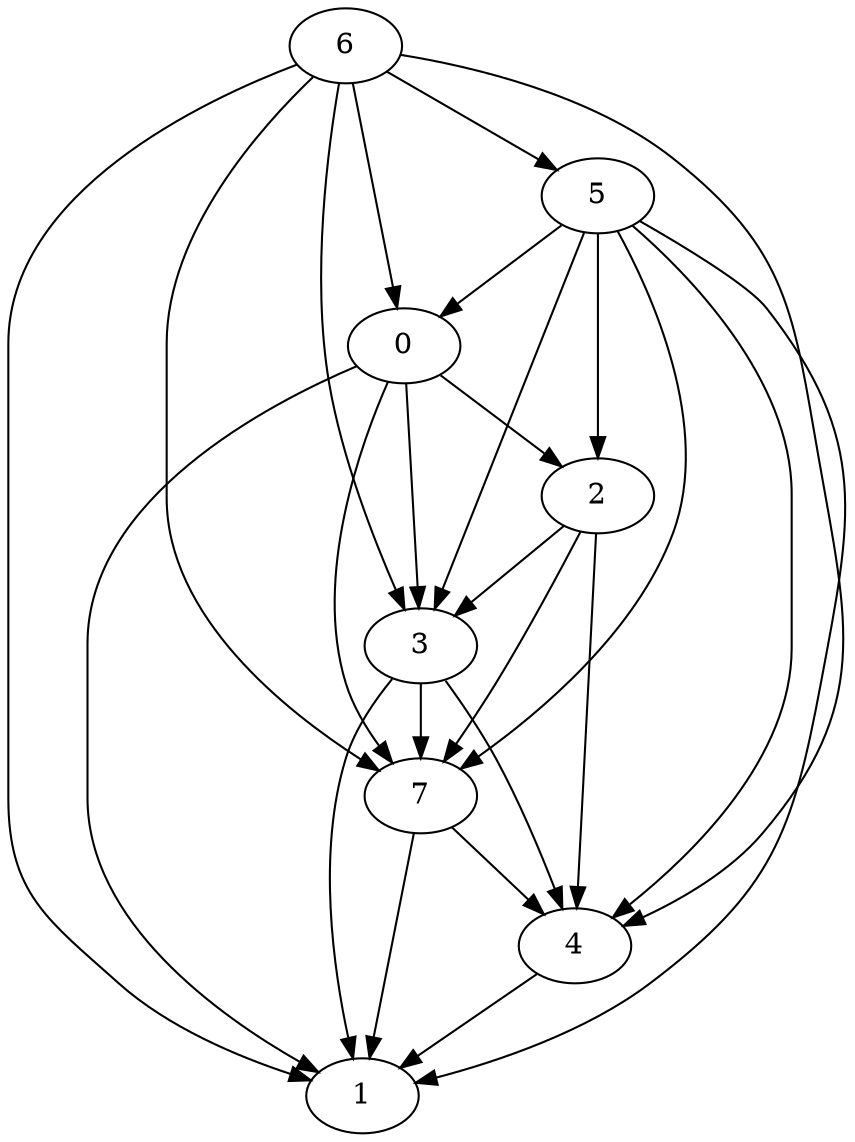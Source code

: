 digraph {
	"0" ["Weight"=844];
	"1" ["Weight"=789];
	"2" ["Weight"=510];
	"3" ["Weight"=565];
	"4" ["Weight"=671];
	"5" ["Weight"=874];
	"6" ["Weight"=300];
	"7" ["Weight"=251];
	"0" -> "1" ["Weight"=891];
	"2" -> "3" ["Weight"=172];
	"6" -> "7" ["Weight"=228];
	"0" -> "2" ["Weight"=617];
	"2" -> "4" ["Weight"=948];
	"0" -> "3" ["Weight"=584];
	"2" -> "7" ["Weight"=268];
	"0" -> "7" ["Weight"=108];
	"7" -> "1" ["Weight"=151];
	"5" -> "0" ["Weight"=959];
	"5" -> "1" ["Weight"=946];
	"5" -> "2" ["Weight"=199];
	"7" -> "4" ["Weight"=490];
	"3" -> "1" ["Weight"=623];
	"5" -> "3" ["Weight"=443];
	"5" -> "4" ["Weight"=277];
	"3" -> "4" ["Weight"=227];
	"5" -> "7" ["Weight"=892];
	"3" -> "7" ["Weight"=103];
	"6" -> "0" ["Weight"=877];
	"6" -> "1" ["Weight"=486];
	"4" -> "1" ["Weight"=628];
	"6" -> "3" ["Weight"=467];
	"6" -> "4" ["Weight"=373];
	"6" -> "5" ["Weight"=326];
}
